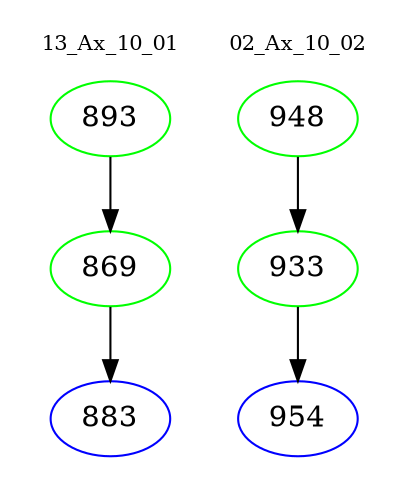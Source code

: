 digraph{
subgraph cluster_0 {
color = white
label = "13_Ax_10_01";
fontsize=10;
T0_893 [label="893", color="green"]
T0_893 -> T0_869 [color="black"]
T0_869 [label="869", color="green"]
T0_869 -> T0_883 [color="black"]
T0_883 [label="883", color="blue"]
}
subgraph cluster_1 {
color = white
label = "02_Ax_10_02";
fontsize=10;
T1_948 [label="948", color="green"]
T1_948 -> T1_933 [color="black"]
T1_933 [label="933", color="green"]
T1_933 -> T1_954 [color="black"]
T1_954 [label="954", color="blue"]
}
}
